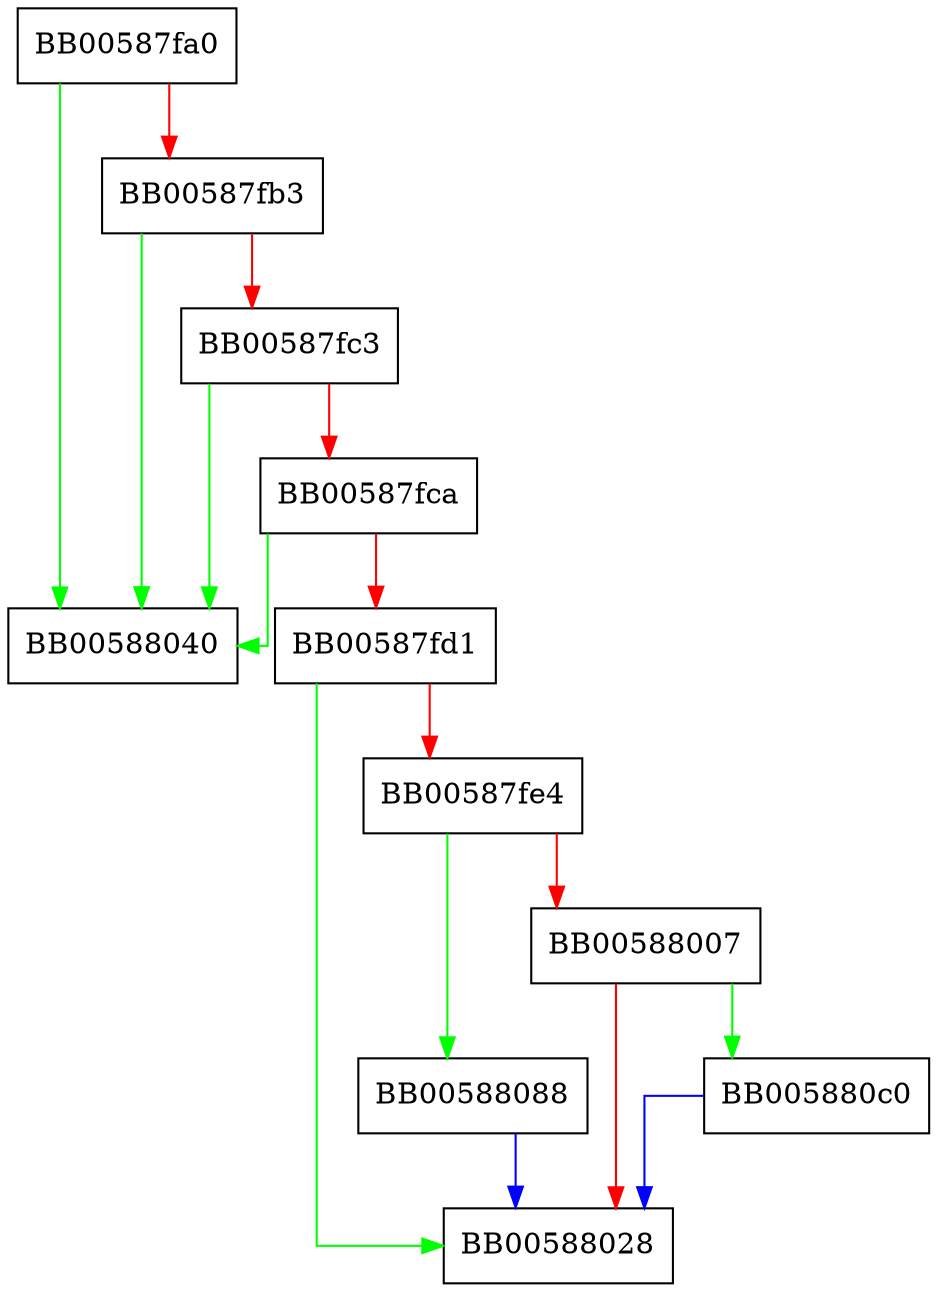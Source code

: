 digraph ossl_ec_key_pairwise_check {
  node [shape="box"];
  graph [splines=ortho];
  BB00587fa0 -> BB00588040 [color="green"];
  BB00587fa0 -> BB00587fb3 [color="red"];
  BB00587fb3 -> BB00588040 [color="green"];
  BB00587fb3 -> BB00587fc3 [color="red"];
  BB00587fc3 -> BB00588040 [color="green"];
  BB00587fc3 -> BB00587fca [color="red"];
  BB00587fca -> BB00588040 [color="green"];
  BB00587fca -> BB00587fd1 [color="red"];
  BB00587fd1 -> BB00588028 [color="green"];
  BB00587fd1 -> BB00587fe4 [color="red"];
  BB00587fe4 -> BB00588088 [color="green"];
  BB00587fe4 -> BB00588007 [color="red"];
  BB00588007 -> BB005880c0 [color="green"];
  BB00588007 -> BB00588028 [color="red"];
  BB00588088 -> BB00588028 [color="blue"];
  BB005880c0 -> BB00588028 [color="blue"];
}